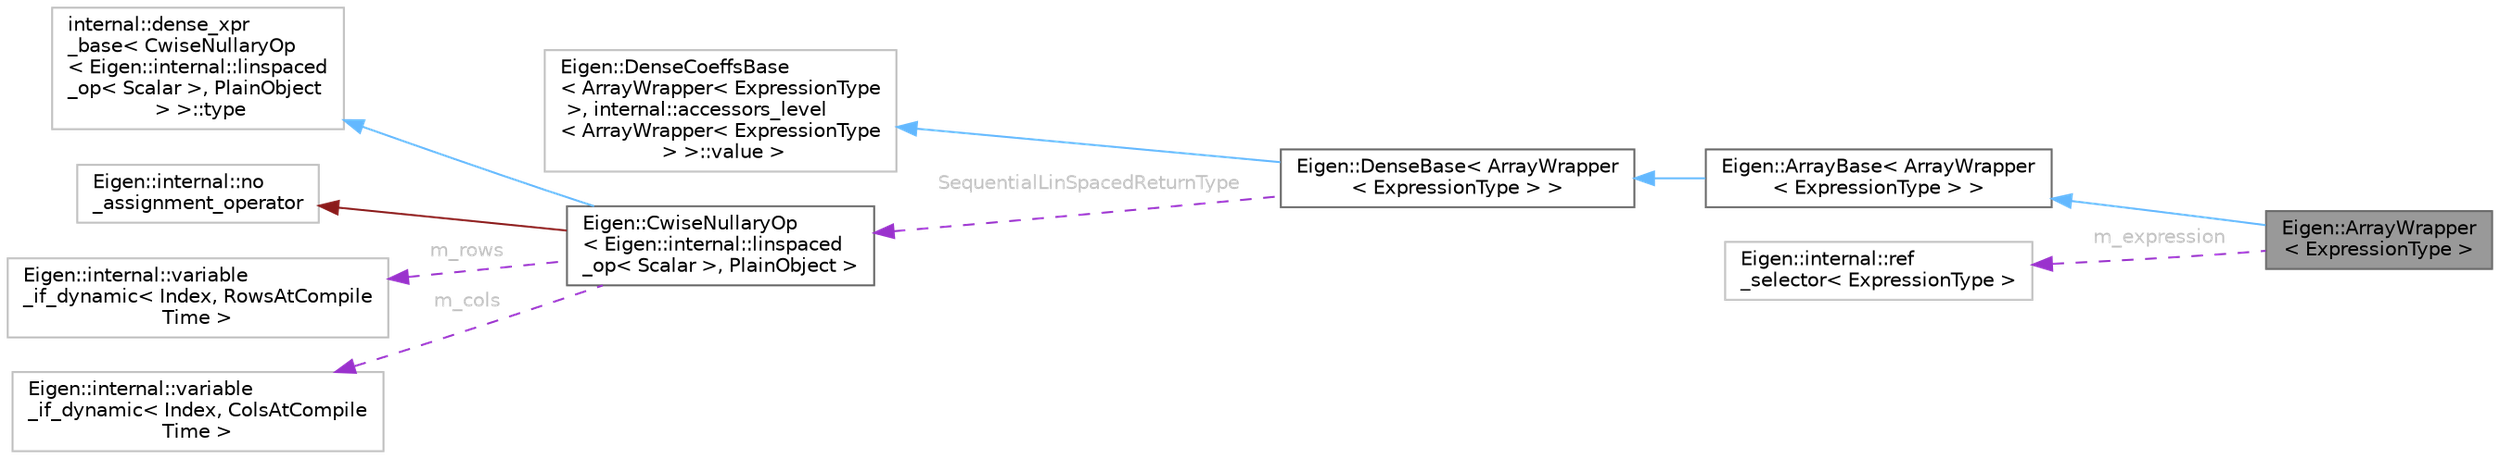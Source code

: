 digraph "Eigen::ArrayWrapper&lt; ExpressionType &gt;"
{
 // LATEX_PDF_SIZE
  bgcolor="transparent";
  edge [fontname=Helvetica,fontsize=10,labelfontname=Helvetica,labelfontsize=10];
  node [fontname=Helvetica,fontsize=10,shape=box,height=0.2,width=0.4];
  rankdir="LR";
  Node1 [id="Node000001",label="Eigen::ArrayWrapper\l\< ExpressionType \>",height=0.2,width=0.4,color="gray40", fillcolor="grey60", style="filled", fontcolor="black",tooltip="Expression of a mathematical vector or matrix as an array object."];
  Node2 -> Node1 [id="edge10_Node000001_Node000002",dir="back",color="steelblue1",style="solid",tooltip=" "];
  Node2 [id="Node000002",label="Eigen::ArrayBase\< ArrayWrapper\l\< ExpressionType \> \>",height=0.2,width=0.4,color="gray40", fillcolor="white", style="filled",URL="$classEigen_1_1ArrayBase.html",tooltip=" "];
  Node3 -> Node2 [id="edge11_Node000002_Node000003",dir="back",color="steelblue1",style="solid",tooltip=" "];
  Node3 [id="Node000003",label="Eigen::DenseBase\< ArrayWrapper\l\< ExpressionType \> \>",height=0.2,width=0.4,color="gray40", fillcolor="white", style="filled",URL="$classEigen_1_1DenseBase.html",tooltip=" "];
  Node4 -> Node3 [id="edge12_Node000003_Node000004",dir="back",color="steelblue1",style="solid",tooltip=" "];
  Node4 [id="Node000004",label="Eigen::DenseCoeffsBase\l\< ArrayWrapper\< ExpressionType\l \>, internal::accessors_level\l\< ArrayWrapper\< ExpressionType\l \> \>::value \>",height=0.2,width=0.4,color="grey75", fillcolor="white", style="filled",URL="$classEigen_1_1DenseCoeffsBase.html",tooltip=" "];
  Node5 -> Node3 [id="edge13_Node000003_Node000005",dir="back",color="darkorchid3",style="dashed",tooltip=" ",label=<<TABLE CELLBORDER="0" BORDER="0"><TR><TD VALIGN="top" ALIGN="LEFT" CELLPADDING="1" CELLSPACING="0">SequentialLinSpacedReturnType</TD></TR>
</TABLE>> ,fontcolor="grey" ];
  Node5 [id="Node000005",label="Eigen::CwiseNullaryOp\l\< Eigen::internal::linspaced\l_op\< Scalar \>, PlainObject \>",height=0.2,width=0.4,color="gray40", fillcolor="white", style="filled",URL="$classEigen_1_1CwiseNullaryOp.html",tooltip=" "];
  Node6 -> Node5 [id="edge14_Node000005_Node000006",dir="back",color="steelblue1",style="solid",tooltip=" "];
  Node6 [id="Node000006",label="internal::dense_xpr\l_base\< CwiseNullaryOp\l\< Eigen::internal::linspaced\l_op\< Scalar \>, PlainObject\l \> \>::type",height=0.2,width=0.4,color="grey75", fillcolor="white", style="filled",tooltip=" "];
  Node7 -> Node5 [id="edge15_Node000005_Node000007",dir="back",color="firebrick4",style="solid",tooltip=" "];
  Node7 [id="Node000007",label="Eigen::internal::no\l_assignment_operator",height=0.2,width=0.4,color="grey75", fillcolor="white", style="filled",URL="$classEigen_1_1internal_1_1no__assignment__operator.html",tooltip=" "];
  Node8 -> Node5 [id="edge16_Node000005_Node000008",dir="back",color="darkorchid3",style="dashed",tooltip=" ",label=<<TABLE CELLBORDER="0" BORDER="0"><TR><TD VALIGN="top" ALIGN="LEFT" CELLPADDING="1" CELLSPACING="0">m_rows</TD></TR>
</TABLE>> ,fontcolor="grey" ];
  Node8 [id="Node000008",label="Eigen::internal::variable\l_if_dynamic\< Index, RowsAtCompile\lTime \>",height=0.2,width=0.4,color="grey75", fillcolor="white", style="filled",URL="$classEigen_1_1internal_1_1variable__if__dynamic.html",tooltip=" "];
  Node9 -> Node5 [id="edge17_Node000005_Node000009",dir="back",color="darkorchid3",style="dashed",tooltip=" ",label=<<TABLE CELLBORDER="0" BORDER="0"><TR><TD VALIGN="top" ALIGN="LEFT" CELLPADDING="1" CELLSPACING="0">m_cols</TD></TR>
</TABLE>> ,fontcolor="grey" ];
  Node9 [id="Node000009",label="Eigen::internal::variable\l_if_dynamic\< Index, ColsAtCompile\lTime \>",height=0.2,width=0.4,color="grey75", fillcolor="white", style="filled",URL="$classEigen_1_1internal_1_1variable__if__dynamic.html",tooltip=" "];
  Node10 -> Node1 [id="edge18_Node000001_Node000010",dir="back",color="darkorchid3",style="dashed",tooltip=" ",label=<<TABLE CELLBORDER="0" BORDER="0"><TR><TD VALIGN="top" ALIGN="LEFT" CELLPADDING="1" CELLSPACING="0">m_expression</TD></TR>
</TABLE>> ,fontcolor="grey" ];
  Node10 [id="Node000010",label="Eigen::internal::ref\l_selector\< ExpressionType \>",height=0.2,width=0.4,color="grey75", fillcolor="white", style="filled",URL="$structEigen_1_1internal_1_1ref__selector.html",tooltip=" "];
}
